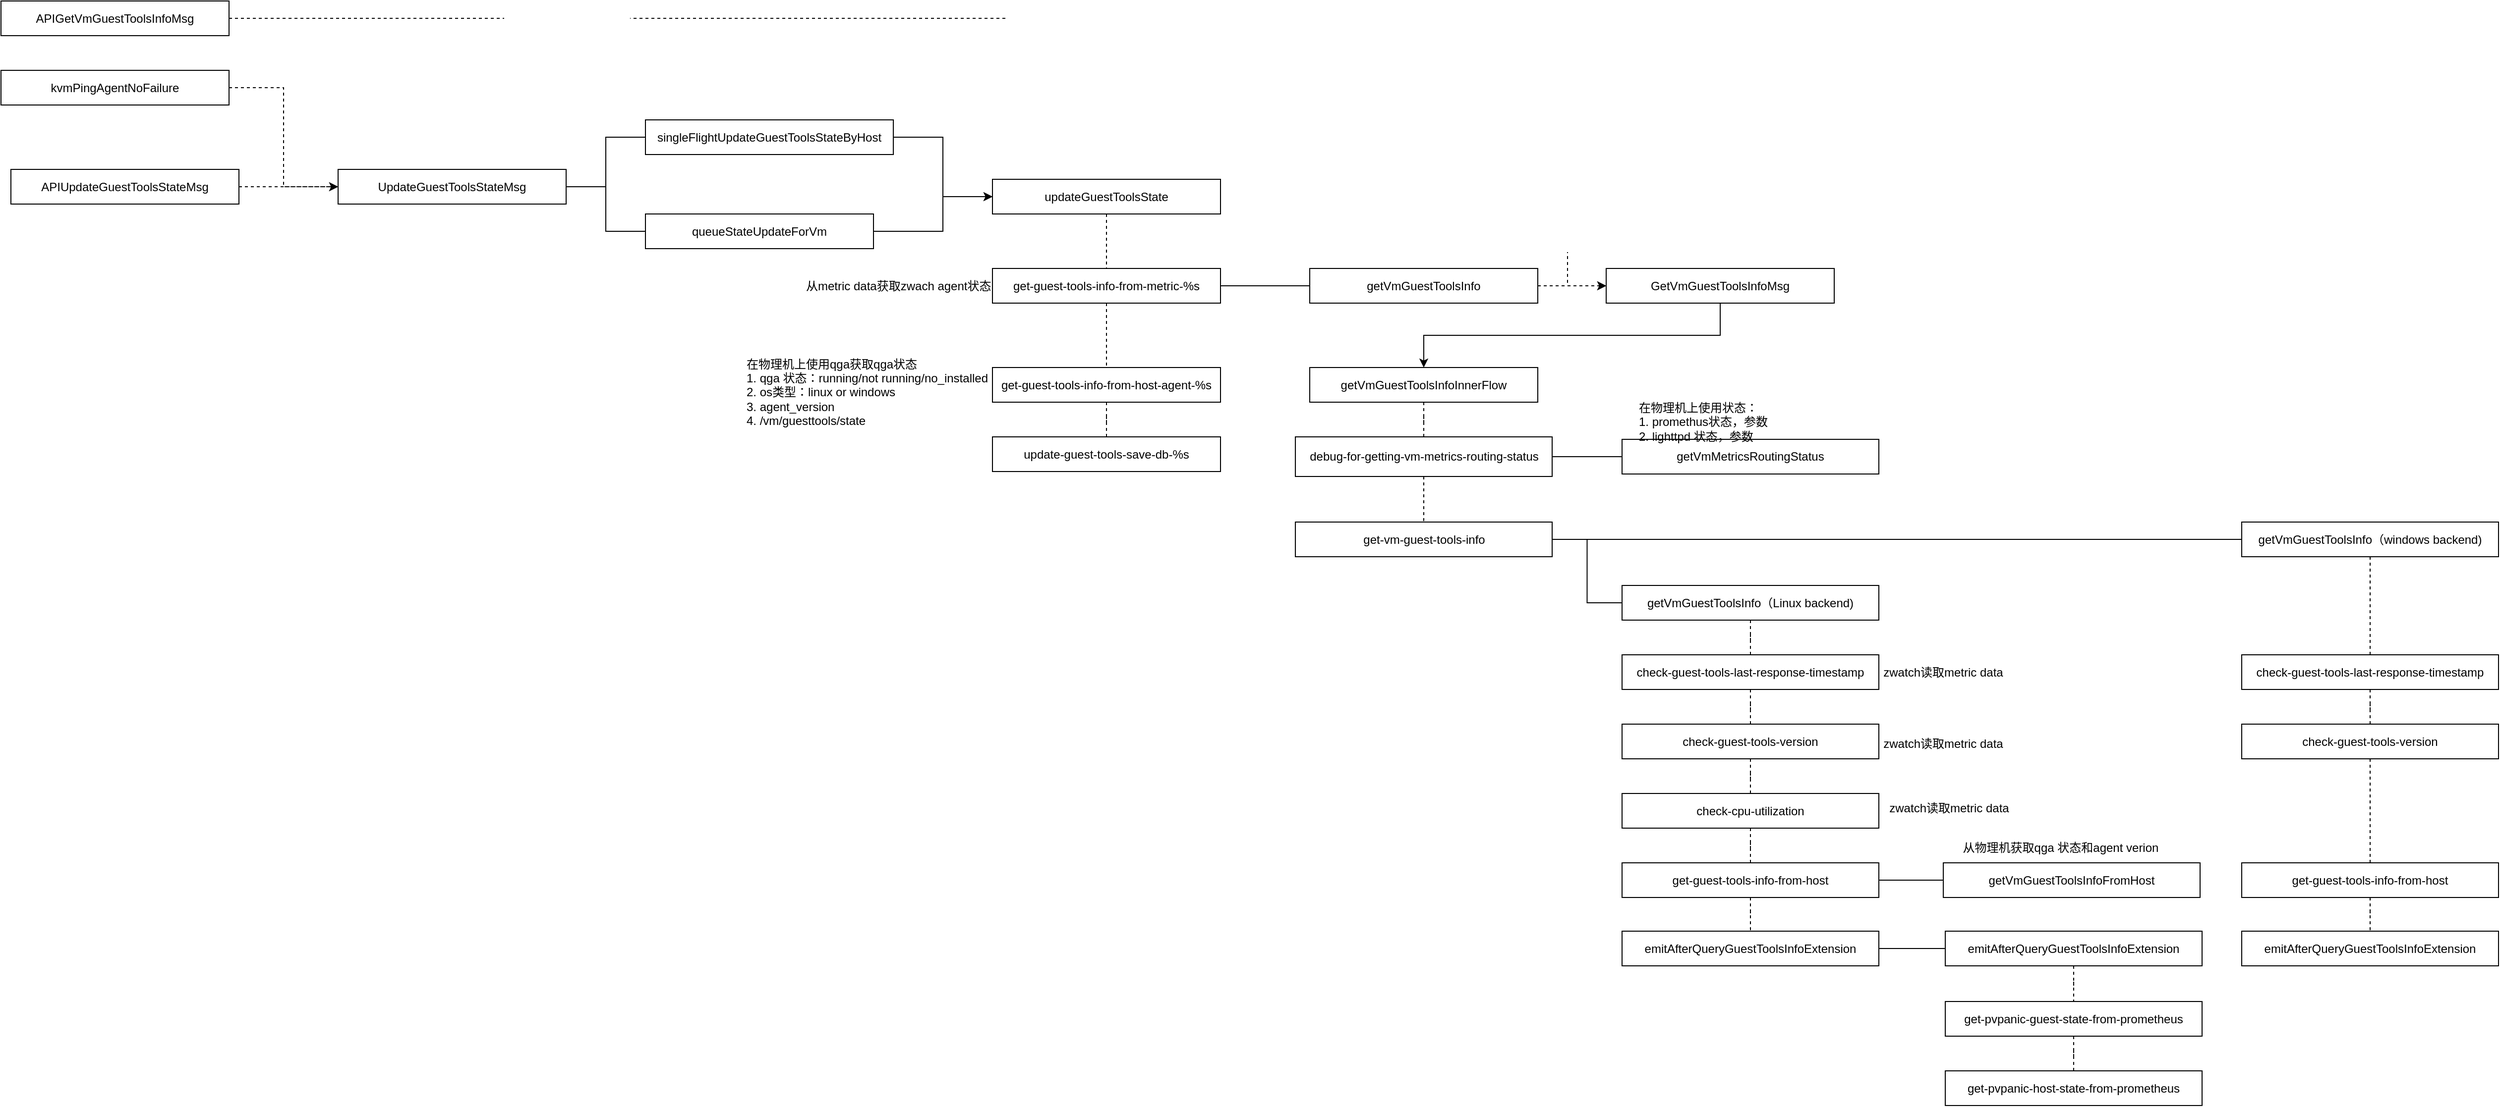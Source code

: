 <mxfile version="22.0.8" type="github">
  <diagram name="Page-1" id="e7e014a7-5840-1c2e-5031-d8a46d1fe8dd">
    <mxGraphModel dx="3559" dy="652" grid="1" gridSize="10" guides="1" tooltips="1" connect="1" arrows="1" fold="1" page="1" pageScale="1" pageWidth="1169" pageHeight="826" background="none" math="0" shadow="0">
      <root>
        <mxCell id="0" />
        <mxCell id="1" parent="0" />
        <mxCell id="y_jsXDPgDbODPZ6Stin1-10" style="edgeStyle=orthogonalEdgeStyle;rounded=0;orthogonalLoop=1;jettySize=auto;html=1;dashed=1;" edge="1" parent="1" source="y_jsXDPgDbODPZ6Stin1-7" target="y_jsXDPgDbODPZ6Stin1-9">
          <mxGeometry relative="1" as="geometry" />
        </mxCell>
        <mxCell id="y_jsXDPgDbODPZ6Stin1-7" value="APIUpdateGuestToolsStateMsg" style="rounded=0;whiteSpace=wrap;html=1;" vertex="1" parent="1">
          <mxGeometry x="-2210" y="470" width="230" height="35" as="geometry" />
        </mxCell>
        <mxCell id="y_jsXDPgDbODPZ6Stin1-77" style="edgeStyle=orthogonalEdgeStyle;rounded=0;orthogonalLoop=1;jettySize=auto;html=1;entryX=0;entryY=0.5;entryDx=0;entryDy=0;endArrow=none;endFill=0;" edge="1" parent="1" source="y_jsXDPgDbODPZ6Stin1-9" target="y_jsXDPgDbODPZ6Stin1-13">
          <mxGeometry relative="1" as="geometry" />
        </mxCell>
        <mxCell id="y_jsXDPgDbODPZ6Stin1-78" style="edgeStyle=orthogonalEdgeStyle;rounded=0;orthogonalLoop=1;jettySize=auto;html=1;entryX=0;entryY=0.5;entryDx=0;entryDy=0;endArrow=none;endFill=0;" edge="1" parent="1" source="y_jsXDPgDbODPZ6Stin1-9" target="y_jsXDPgDbODPZ6Stin1-12">
          <mxGeometry relative="1" as="geometry" />
        </mxCell>
        <mxCell id="y_jsXDPgDbODPZ6Stin1-9" value="UpdateGuestToolsStateMsg" style="rounded=0;whiteSpace=wrap;html=1;" vertex="1" parent="1">
          <mxGeometry x="-1880" y="470" width="230" height="35" as="geometry" />
        </mxCell>
        <mxCell id="y_jsXDPgDbODPZ6Stin1-80" style="edgeStyle=orthogonalEdgeStyle;rounded=0;orthogonalLoop=1;jettySize=auto;html=1;entryX=0;entryY=0.5;entryDx=0;entryDy=0;" edge="1" parent="1" source="y_jsXDPgDbODPZ6Stin1-12" target="y_jsXDPgDbODPZ6Stin1-16">
          <mxGeometry relative="1" as="geometry">
            <Array as="points">
              <mxPoint x="-1270" y="533" />
              <mxPoint x="-1270" y="498" />
            </Array>
          </mxGeometry>
        </mxCell>
        <mxCell id="y_jsXDPgDbODPZ6Stin1-12" value="queueStateUpdateForVm" style="rounded=0;whiteSpace=wrap;html=1;" vertex="1" parent="1">
          <mxGeometry x="-1570" y="515" width="230" height="35" as="geometry" />
        </mxCell>
        <mxCell id="y_jsXDPgDbODPZ6Stin1-79" style="edgeStyle=orthogonalEdgeStyle;rounded=0;orthogonalLoop=1;jettySize=auto;html=1;entryX=0;entryY=0.5;entryDx=0;entryDy=0;" edge="1" parent="1" source="y_jsXDPgDbODPZ6Stin1-13" target="y_jsXDPgDbODPZ6Stin1-16">
          <mxGeometry relative="1" as="geometry" />
        </mxCell>
        <mxCell id="y_jsXDPgDbODPZ6Stin1-13" value="singleFlightUpdateGuestToolsStateByHost" style="rounded=0;whiteSpace=wrap;html=1;" vertex="1" parent="1">
          <mxGeometry x="-1570" y="420" width="250" height="35" as="geometry" />
        </mxCell>
        <mxCell id="y_jsXDPgDbODPZ6Stin1-83" style="edgeStyle=orthogonalEdgeStyle;rounded=0;orthogonalLoop=1;jettySize=auto;html=1;entryX=0.5;entryY=0;entryDx=0;entryDy=0;endArrow=none;endFill=0;dashed=1;" edge="1" parent="1" source="y_jsXDPgDbODPZ6Stin1-16" target="y_jsXDPgDbODPZ6Stin1-18">
          <mxGeometry relative="1" as="geometry" />
        </mxCell>
        <mxCell id="y_jsXDPgDbODPZ6Stin1-16" value="updateGuestToolsState" style="rounded=0;whiteSpace=wrap;html=1;" vertex="1" parent="1">
          <mxGeometry x="-1220" y="480" width="230" height="35" as="geometry" />
        </mxCell>
        <mxCell id="y_jsXDPgDbODPZ6Stin1-84" style="edgeStyle=orthogonalEdgeStyle;rounded=0;orthogonalLoop=1;jettySize=auto;html=1;dashed=1;endArrow=none;endFill=0;" edge="1" parent="1" source="y_jsXDPgDbODPZ6Stin1-18" target="y_jsXDPgDbODPZ6Stin1-20">
          <mxGeometry relative="1" as="geometry" />
        </mxCell>
        <mxCell id="y_jsXDPgDbODPZ6Stin1-86" style="edgeStyle=orthogonalEdgeStyle;rounded=0;orthogonalLoop=1;jettySize=auto;html=1;entryX=0;entryY=0.5;entryDx=0;entryDy=0;endArrow=none;endFill=0;" edge="1" parent="1" source="y_jsXDPgDbODPZ6Stin1-18" target="y_jsXDPgDbODPZ6Stin1-25">
          <mxGeometry relative="1" as="geometry" />
        </mxCell>
        <mxCell id="y_jsXDPgDbODPZ6Stin1-18" value="get-guest-tools-info-from-metric-%s" style="rounded=0;whiteSpace=wrap;html=1;" vertex="1" parent="1">
          <mxGeometry x="-1220" y="570" width="230" height="35" as="geometry" />
        </mxCell>
        <mxCell id="y_jsXDPgDbODPZ6Stin1-85" style="edgeStyle=orthogonalEdgeStyle;rounded=0;orthogonalLoop=1;jettySize=auto;html=1;entryX=0.5;entryY=0;entryDx=0;entryDy=0;dashed=1;endArrow=none;endFill=0;" edge="1" parent="1" source="y_jsXDPgDbODPZ6Stin1-20" target="y_jsXDPgDbODPZ6Stin1-23">
          <mxGeometry relative="1" as="geometry" />
        </mxCell>
        <mxCell id="y_jsXDPgDbODPZ6Stin1-20" value="get-guest-tools-info-from-host-agent-%s" style="rounded=0;whiteSpace=wrap;html=1;" vertex="1" parent="1">
          <mxGeometry x="-1220" y="670" width="230" height="35" as="geometry" />
        </mxCell>
        <mxCell id="y_jsXDPgDbODPZ6Stin1-21" value="在物理机上使用qga获取qga状态&lt;br&gt;1. qga 状态：running/not running/no_installed&lt;br&gt;2. os类型：linux or windows&lt;br&gt;3. agent_version&lt;br&gt;4. /vm/guesttools/state" style="text;html=1;strokeColor=none;fillColor=none;align=left;verticalAlign=middle;whiteSpace=wrap;rounded=0;" vertex="1" parent="1">
          <mxGeometry x="-1470" y="660" width="270" height="70" as="geometry" />
        </mxCell>
        <mxCell id="y_jsXDPgDbODPZ6Stin1-23" value="update-guest-tools-save-db-%s" style="rounded=0;whiteSpace=wrap;html=1;" vertex="1" parent="1">
          <mxGeometry x="-1220" y="740" width="230" height="35" as="geometry" />
        </mxCell>
        <mxCell id="y_jsXDPgDbODPZ6Stin1-87" style="edgeStyle=orthogonalEdgeStyle;rounded=0;orthogonalLoop=1;jettySize=auto;html=1;entryX=0;entryY=0.5;entryDx=0;entryDy=0;dashed=1;" edge="1" parent="1" source="y_jsXDPgDbODPZ6Stin1-25" target="y_jsXDPgDbODPZ6Stin1-27">
          <mxGeometry relative="1" as="geometry" />
        </mxCell>
        <mxCell id="y_jsXDPgDbODPZ6Stin1-88" style="edgeStyle=orthogonalEdgeStyle;rounded=0;orthogonalLoop=1;jettySize=auto;html=1;exitX=0.5;exitY=1;exitDx=0;exitDy=0;" edge="1" parent="1" source="y_jsXDPgDbODPZ6Stin1-27" target="y_jsXDPgDbODPZ6Stin1-29">
          <mxGeometry relative="1" as="geometry" />
        </mxCell>
        <mxCell id="y_jsXDPgDbODPZ6Stin1-25" value="getVmGuestToolsInfo" style="rounded=0;whiteSpace=wrap;html=1;" vertex="1" parent="1">
          <mxGeometry x="-900" y="570" width="230" height="35" as="geometry" />
        </mxCell>
        <mxCell id="y_jsXDPgDbODPZ6Stin1-27" value="GetVmGuestToolsInfoMsg" style="rounded=0;whiteSpace=wrap;html=1;" vertex="1" parent="1">
          <mxGeometry x="-601" y="570" width="230" height="35" as="geometry" />
        </mxCell>
        <mxCell id="y_jsXDPgDbODPZ6Stin1-90" style="edgeStyle=orthogonalEdgeStyle;rounded=0;orthogonalLoop=1;jettySize=auto;html=1;dashed=1;endArrow=none;endFill=0;" edge="1" parent="1" source="y_jsXDPgDbODPZ6Stin1-29" target="y_jsXDPgDbODPZ6Stin1-31">
          <mxGeometry relative="1" as="geometry" />
        </mxCell>
        <mxCell id="y_jsXDPgDbODPZ6Stin1-29" value="getVmGuestToolsInfoInnerFlow" style="rounded=0;whiteSpace=wrap;html=1;" vertex="1" parent="1">
          <mxGeometry x="-900" y="670" width="230" height="35" as="geometry" />
        </mxCell>
        <mxCell id="y_jsXDPgDbODPZ6Stin1-89" style="edgeStyle=orthogonalEdgeStyle;rounded=0;orthogonalLoop=1;jettySize=auto;html=1;entryX=0;entryY=0.5;entryDx=0;entryDy=0;endArrow=none;endFill=0;" edge="1" parent="1" source="y_jsXDPgDbODPZ6Stin1-31" target="y_jsXDPgDbODPZ6Stin1-36">
          <mxGeometry relative="1" as="geometry" />
        </mxCell>
        <mxCell id="y_jsXDPgDbODPZ6Stin1-91" style="edgeStyle=orthogonalEdgeStyle;rounded=0;orthogonalLoop=1;jettySize=auto;html=1;entryX=0.5;entryY=0;entryDx=0;entryDy=0;endArrow=none;endFill=0;dashed=1;" edge="1" parent="1" source="y_jsXDPgDbODPZ6Stin1-31" target="y_jsXDPgDbODPZ6Stin1-33">
          <mxGeometry relative="1" as="geometry" />
        </mxCell>
        <mxCell id="y_jsXDPgDbODPZ6Stin1-31" value="debug-for-getting-vm-metrics-routing-status" style="rounded=0;whiteSpace=wrap;html=1;" vertex="1" parent="1">
          <mxGeometry x="-914.5" y="740" width="259" height="40" as="geometry" />
        </mxCell>
        <mxCell id="y_jsXDPgDbODPZ6Stin1-41" style="edgeStyle=orthogonalEdgeStyle;rounded=0;orthogonalLoop=1;jettySize=auto;html=1;endArrow=none;endFill=0;" edge="1" parent="1" source="y_jsXDPgDbODPZ6Stin1-33" target="y_jsXDPgDbODPZ6Stin1-39">
          <mxGeometry relative="1" as="geometry" />
        </mxCell>
        <mxCell id="y_jsXDPgDbODPZ6Stin1-92" style="edgeStyle=orthogonalEdgeStyle;rounded=0;orthogonalLoop=1;jettySize=auto;html=1;entryX=0;entryY=0.5;entryDx=0;entryDy=0;endArrow=none;endFill=0;" edge="1" parent="1" source="y_jsXDPgDbODPZ6Stin1-33" target="y_jsXDPgDbODPZ6Stin1-40">
          <mxGeometry relative="1" as="geometry" />
        </mxCell>
        <mxCell id="y_jsXDPgDbODPZ6Stin1-33" value="get-vm-guest-tools-info" style="rounded=0;whiteSpace=wrap;html=1;" vertex="1" parent="1">
          <mxGeometry x="-914.5" y="826" width="259" height="35" as="geometry" />
        </mxCell>
        <mxCell id="y_jsXDPgDbODPZ6Stin1-36" value="getVmMetricsRoutingStatus" style="rounded=0;whiteSpace=wrap;html=1;" vertex="1" parent="1">
          <mxGeometry x="-585" y="742.5" width="259" height="35" as="geometry" />
        </mxCell>
        <mxCell id="y_jsXDPgDbODPZ6Stin1-38" value="在物理机上使用状态：&lt;br&gt;1. promethus状态，参数&lt;br&gt;2. lighttpd 状态，参数" style="text;html=1;strokeColor=none;fillColor=none;align=left;verticalAlign=middle;whiteSpace=wrap;rounded=0;" vertex="1" parent="1">
          <mxGeometry x="-570" y="690" width="270" height="70" as="geometry" />
        </mxCell>
        <mxCell id="y_jsXDPgDbODPZ6Stin1-102" style="edgeStyle=orthogonalEdgeStyle;rounded=0;orthogonalLoop=1;jettySize=auto;html=1;entryX=0.5;entryY=0;entryDx=0;entryDy=0;dashed=1;endArrow=none;endFill=0;" edge="1" parent="1" source="y_jsXDPgDbODPZ6Stin1-39" target="y_jsXDPgDbODPZ6Stin1-65">
          <mxGeometry relative="1" as="geometry" />
        </mxCell>
        <mxCell id="y_jsXDPgDbODPZ6Stin1-39" value="getVmGuestToolsInfo（windows backend)" style="rounded=0;whiteSpace=wrap;html=1;" vertex="1" parent="1">
          <mxGeometry x="40" y="826" width="259" height="35" as="geometry" />
        </mxCell>
        <mxCell id="y_jsXDPgDbODPZ6Stin1-93" style="edgeStyle=orthogonalEdgeStyle;rounded=0;orthogonalLoop=1;jettySize=auto;html=1;endArrow=none;endFill=0;dashed=1;" edge="1" parent="1" source="y_jsXDPgDbODPZ6Stin1-40" target="y_jsXDPgDbODPZ6Stin1-43">
          <mxGeometry relative="1" as="geometry" />
        </mxCell>
        <mxCell id="y_jsXDPgDbODPZ6Stin1-40" value="getVmGuestToolsInfo（Linux backend)" style="rounded=0;whiteSpace=wrap;html=1;" vertex="1" parent="1">
          <mxGeometry x="-585" y="890" width="259" height="35" as="geometry" />
        </mxCell>
        <mxCell id="y_jsXDPgDbODPZ6Stin1-94" style="edgeStyle=orthogonalEdgeStyle;rounded=0;orthogonalLoop=1;jettySize=auto;html=1;entryX=0.5;entryY=0;entryDx=0;entryDy=0;endArrow=none;endFill=0;dashed=1;" edge="1" parent="1" source="y_jsXDPgDbODPZ6Stin1-43" target="y_jsXDPgDbODPZ6Stin1-45">
          <mxGeometry relative="1" as="geometry" />
        </mxCell>
        <mxCell id="y_jsXDPgDbODPZ6Stin1-43" value="check-guest-tools-last-response-timestamp" style="rounded=0;whiteSpace=wrap;html=1;" vertex="1" parent="1">
          <mxGeometry x="-585" y="960" width="259" height="35" as="geometry" />
        </mxCell>
        <mxCell id="y_jsXDPgDbODPZ6Stin1-95" style="edgeStyle=orthogonalEdgeStyle;rounded=0;orthogonalLoop=1;jettySize=auto;html=1;entryX=0.5;entryY=0;entryDx=0;entryDy=0;endArrow=none;endFill=0;dashed=1;" edge="1" parent="1" source="y_jsXDPgDbODPZ6Stin1-45" target="y_jsXDPgDbODPZ6Stin1-46">
          <mxGeometry relative="1" as="geometry" />
        </mxCell>
        <mxCell id="y_jsXDPgDbODPZ6Stin1-45" value="check-guest-tools-version" style="rounded=0;whiteSpace=wrap;html=1;" vertex="1" parent="1">
          <mxGeometry x="-585" y="1030" width="259" height="35" as="geometry" />
        </mxCell>
        <mxCell id="y_jsXDPgDbODPZ6Stin1-96" style="edgeStyle=orthogonalEdgeStyle;rounded=0;orthogonalLoop=1;jettySize=auto;html=1;entryX=0.5;entryY=0;entryDx=0;entryDy=0;dashed=1;endArrow=none;endFill=0;" edge="1" parent="1" source="y_jsXDPgDbODPZ6Stin1-46" target="y_jsXDPgDbODPZ6Stin1-47">
          <mxGeometry relative="1" as="geometry" />
        </mxCell>
        <mxCell id="y_jsXDPgDbODPZ6Stin1-46" value="check-cpu-utilization" style="rounded=0;whiteSpace=wrap;html=1;" vertex="1" parent="1">
          <mxGeometry x="-585" y="1100" width="259" height="35" as="geometry" />
        </mxCell>
        <mxCell id="y_jsXDPgDbODPZ6Stin1-97" style="edgeStyle=orthogonalEdgeStyle;rounded=0;orthogonalLoop=1;jettySize=auto;html=1;entryX=0.5;entryY=0;entryDx=0;entryDy=0;dashed=1;endArrow=none;endFill=0;" edge="1" parent="1" source="y_jsXDPgDbODPZ6Stin1-47" target="y_jsXDPgDbODPZ6Stin1-48">
          <mxGeometry relative="1" as="geometry" />
        </mxCell>
        <mxCell id="y_jsXDPgDbODPZ6Stin1-98" style="edgeStyle=orthogonalEdgeStyle;rounded=0;orthogonalLoop=1;jettySize=auto;html=1;entryX=0;entryY=0.5;entryDx=0;entryDy=0;endArrow=none;endFill=0;" edge="1" parent="1" source="y_jsXDPgDbODPZ6Stin1-47" target="y_jsXDPgDbODPZ6Stin1-56">
          <mxGeometry relative="1" as="geometry" />
        </mxCell>
        <mxCell id="y_jsXDPgDbODPZ6Stin1-47" value="get-guest-tools-info-from-host" style="rounded=0;whiteSpace=wrap;html=1;" vertex="1" parent="1">
          <mxGeometry x="-585" y="1170" width="259" height="35" as="geometry" />
        </mxCell>
        <mxCell id="y_jsXDPgDbODPZ6Stin1-99" style="edgeStyle=orthogonalEdgeStyle;rounded=0;orthogonalLoop=1;jettySize=auto;html=1;entryX=0;entryY=0.5;entryDx=0;entryDy=0;endArrow=none;endFill=0;" edge="1" parent="1" source="y_jsXDPgDbODPZ6Stin1-48" target="y_jsXDPgDbODPZ6Stin1-59">
          <mxGeometry relative="1" as="geometry" />
        </mxCell>
        <mxCell id="y_jsXDPgDbODPZ6Stin1-48" value="emitAfterQueryGuestToolsInfoExtension" style="rounded=0;whiteSpace=wrap;html=1;" vertex="1" parent="1">
          <mxGeometry x="-585" y="1239" width="259" height="35" as="geometry" />
        </mxCell>
        <mxCell id="y_jsXDPgDbODPZ6Stin1-56" value="getVmGuestToolsInfoFromHost" style="rounded=0;whiteSpace=wrap;html=1;" vertex="1" parent="1">
          <mxGeometry x="-261" y="1170" width="259" height="35" as="geometry" />
        </mxCell>
        <mxCell id="y_jsXDPgDbODPZ6Stin1-58" value="从物理机获取qga 状态和agent verion" style="text;html=1;strokeColor=none;fillColor=none;align=center;verticalAlign=middle;whiteSpace=wrap;rounded=0;" vertex="1" parent="1">
          <mxGeometry x="-250" y="1140" width="214.5" height="30" as="geometry" />
        </mxCell>
        <mxCell id="y_jsXDPgDbODPZ6Stin1-100" style="edgeStyle=orthogonalEdgeStyle;rounded=0;orthogonalLoop=1;jettySize=auto;html=1;entryX=0.5;entryY=0;entryDx=0;entryDy=0;dashed=1;endArrow=none;endFill=0;" edge="1" parent="1" source="y_jsXDPgDbODPZ6Stin1-59" target="y_jsXDPgDbODPZ6Stin1-61">
          <mxGeometry relative="1" as="geometry" />
        </mxCell>
        <mxCell id="y_jsXDPgDbODPZ6Stin1-59" value="emitAfterQueryGuestToolsInfoExtension" style="rounded=0;whiteSpace=wrap;html=1;" vertex="1" parent="1">
          <mxGeometry x="-259" y="1239" width="259" height="35" as="geometry" />
        </mxCell>
        <mxCell id="y_jsXDPgDbODPZ6Stin1-101" style="edgeStyle=orthogonalEdgeStyle;rounded=0;orthogonalLoop=1;jettySize=auto;html=1;entryX=0.5;entryY=0;entryDx=0;entryDy=0;dashed=1;endArrow=none;endFill=0;" edge="1" parent="1" source="y_jsXDPgDbODPZ6Stin1-61" target="y_jsXDPgDbODPZ6Stin1-62">
          <mxGeometry relative="1" as="geometry" />
        </mxCell>
        <mxCell id="y_jsXDPgDbODPZ6Stin1-61" value="get-pvpanic-guest-state-from-prometheus" style="rounded=0;whiteSpace=wrap;html=1;" vertex="1" parent="1">
          <mxGeometry x="-259" y="1310" width="259" height="35" as="geometry" />
        </mxCell>
        <mxCell id="y_jsXDPgDbODPZ6Stin1-62" value="get-pvpanic-host-state-from-prometheus" style="rounded=0;whiteSpace=wrap;html=1;" vertex="1" parent="1">
          <mxGeometry x="-259" y="1380" width="259" height="35" as="geometry" />
        </mxCell>
        <mxCell id="y_jsXDPgDbODPZ6Stin1-103" style="edgeStyle=orthogonalEdgeStyle;rounded=0;orthogonalLoop=1;jettySize=auto;html=1;dashed=1;endArrow=none;endFill=0;" edge="1" parent="1" source="y_jsXDPgDbODPZ6Stin1-65" target="y_jsXDPgDbODPZ6Stin1-66">
          <mxGeometry relative="1" as="geometry" />
        </mxCell>
        <mxCell id="y_jsXDPgDbODPZ6Stin1-65" value="check-guest-tools-last-response-timestamp" style="rounded=0;whiteSpace=wrap;html=1;" vertex="1" parent="1">
          <mxGeometry x="40" y="960" width="259" height="35" as="geometry" />
        </mxCell>
        <mxCell id="y_jsXDPgDbODPZ6Stin1-104" style="edgeStyle=orthogonalEdgeStyle;rounded=0;orthogonalLoop=1;jettySize=auto;html=1;dashed=1;endArrow=none;endFill=0;" edge="1" parent="1" source="y_jsXDPgDbODPZ6Stin1-66" target="y_jsXDPgDbODPZ6Stin1-67">
          <mxGeometry relative="1" as="geometry" />
        </mxCell>
        <mxCell id="y_jsXDPgDbODPZ6Stin1-66" value="check-guest-tools-version" style="rounded=0;whiteSpace=wrap;html=1;" vertex="1" parent="1">
          <mxGeometry x="40" y="1030" width="259" height="35" as="geometry" />
        </mxCell>
        <mxCell id="y_jsXDPgDbODPZ6Stin1-105" style="edgeStyle=orthogonalEdgeStyle;rounded=0;orthogonalLoop=1;jettySize=auto;html=1;dashed=1;endArrow=none;endFill=0;" edge="1" parent="1" source="y_jsXDPgDbODPZ6Stin1-67" target="y_jsXDPgDbODPZ6Stin1-68">
          <mxGeometry relative="1" as="geometry" />
        </mxCell>
        <mxCell id="y_jsXDPgDbODPZ6Stin1-67" value="get-guest-tools-info-from-host" style="rounded=0;whiteSpace=wrap;html=1;" vertex="1" parent="1">
          <mxGeometry x="40" y="1170" width="259" height="35" as="geometry" />
        </mxCell>
        <mxCell id="y_jsXDPgDbODPZ6Stin1-68" value="emitAfterQueryGuestToolsInfoExtension" style="rounded=0;whiteSpace=wrap;html=1;" vertex="1" parent="1">
          <mxGeometry x="40" y="1239" width="259" height="35" as="geometry" />
        </mxCell>
        <mxCell id="y_jsXDPgDbODPZ6Stin1-74" value="从metric data获取zwach agent状态" style="text;html=1;strokeColor=none;fillColor=none;align=left;verticalAlign=middle;whiteSpace=wrap;rounded=0;" vertex="1" parent="1">
          <mxGeometry x="-1410" y="577.5" width="200" height="20" as="geometry" />
        </mxCell>
        <mxCell id="y_jsXDPgDbODPZ6Stin1-106" value="zwatch读取metric data" style="text;html=1;strokeColor=none;fillColor=none;align=center;verticalAlign=middle;whiteSpace=wrap;rounded=0;" vertex="1" parent="1">
          <mxGeometry x="-326" y="962.5" width="130" height="30" as="geometry" />
        </mxCell>
        <mxCell id="y_jsXDPgDbODPZ6Stin1-108" value="zwatch读取metric data" style="text;html=1;strokeColor=none;fillColor=none;align=center;verticalAlign=middle;whiteSpace=wrap;rounded=0;" vertex="1" parent="1">
          <mxGeometry x="-326" y="1035" width="130" height="30" as="geometry" />
        </mxCell>
        <mxCell id="y_jsXDPgDbODPZ6Stin1-109" value="zwatch读取metric data" style="text;html=1;strokeColor=none;fillColor=none;align=center;verticalAlign=middle;whiteSpace=wrap;rounded=0;" vertex="1" parent="1">
          <mxGeometry x="-320" y="1100" width="130" height="30" as="geometry" />
        </mxCell>
        <mxCell id="y_jsXDPgDbODPZ6Stin1-111" style="edgeStyle=orthogonalEdgeStyle;rounded=0;orthogonalLoop=1;jettySize=auto;html=1;entryX=0;entryY=0.5;entryDx=0;entryDy=0;dashed=1;" edge="1" parent="1" source="y_jsXDPgDbODPZ6Stin1-110" target="y_jsXDPgDbODPZ6Stin1-9">
          <mxGeometry relative="1" as="geometry" />
        </mxCell>
        <mxCell id="y_jsXDPgDbODPZ6Stin1-110" value="kvmPingAgentNoFailure" style="rounded=0;whiteSpace=wrap;html=1;" vertex="1" parent="1">
          <mxGeometry x="-2220" y="370" width="230" height="35" as="geometry" />
        </mxCell>
        <mxCell id="y_jsXDPgDbODPZ6Stin1-114" style="edgeStyle=orthogonalEdgeStyle;rounded=0;orthogonalLoop=1;jettySize=auto;html=1;dashed=1;entryX=0;entryY=0.5;entryDx=0;entryDy=0;" edge="1" parent="1" source="y_jsXDPgDbODPZ6Stin1-112" target="y_jsXDPgDbODPZ6Stin1-27">
          <mxGeometry relative="1" as="geometry">
            <mxPoint x="-760" y="623" as="targetPoint" />
            <Array as="points">
              <mxPoint x="-640" y="318" />
              <mxPoint x="-640" y="588" />
            </Array>
          </mxGeometry>
        </mxCell>
        <mxCell id="y_jsXDPgDbODPZ6Stin1-112" value="APIGetVmGuestToolsInfoMsg" style="rounded=0;whiteSpace=wrap;html=1;" vertex="1" parent="1">
          <mxGeometry x="-2220" y="300" width="230" height="35" as="geometry" />
        </mxCell>
      </root>
    </mxGraphModel>
  </diagram>
</mxfile>

